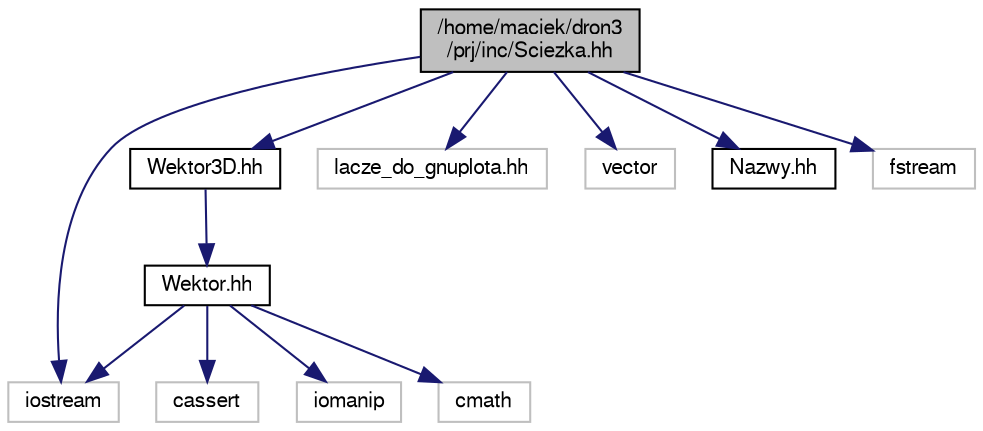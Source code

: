 digraph "/home/maciek/dron3/prj/inc/Sciezka.hh"
{
 // LATEX_PDF_SIZE
  edge [fontname="FreeSans",fontsize="10",labelfontname="FreeSans",labelfontsize="10"];
  node [fontname="FreeSans",fontsize="10",shape=record];
  Node1 [label="/home/maciek/dron3\l/prj/inc/Sciezka.hh",height=0.2,width=0.4,color="black", fillcolor="grey75", style="filled", fontcolor="black",tooltip="Ten plik zawiera definicję klasy Sciezka."];
  Node1 -> Node2 [color="midnightblue",fontsize="10",style="solid",fontname="FreeSans"];
  Node2 [label="Wektor3D.hh",height=0.2,width=0.4,color="black", fillcolor="white", style="filled",URL="$a00068.html",tooltip="Ten plik zawiera definicję klasy Wektor3D."];
  Node2 -> Node3 [color="midnightblue",fontsize="10",style="solid",fontname="FreeSans"];
  Node3 [label="Wektor.hh",height=0.2,width=0.4,color="black", fillcolor="white", style="filled",URL="$a00065.html",tooltip="Ten plik zawiera definicję szablonu Wektor<>"];
  Node3 -> Node4 [color="midnightblue",fontsize="10",style="solid",fontname="FreeSans"];
  Node4 [label="iostream",height=0.2,width=0.4,color="grey75", fillcolor="white", style="filled",tooltip=" "];
  Node3 -> Node5 [color="midnightblue",fontsize="10",style="solid",fontname="FreeSans"];
  Node5 [label="cassert",height=0.2,width=0.4,color="grey75", fillcolor="white", style="filled",tooltip=" "];
  Node3 -> Node6 [color="midnightblue",fontsize="10",style="solid",fontname="FreeSans"];
  Node6 [label="iomanip",height=0.2,width=0.4,color="grey75", fillcolor="white", style="filled",tooltip=" "];
  Node3 -> Node7 [color="midnightblue",fontsize="10",style="solid",fontname="FreeSans"];
  Node7 [label="cmath",height=0.2,width=0.4,color="grey75", fillcolor="white", style="filled",tooltip=" "];
  Node1 -> Node8 [color="midnightblue",fontsize="10",style="solid",fontname="FreeSans"];
  Node8 [label="lacze_do_gnuplota.hh",height=0.2,width=0.4,color="grey75", fillcolor="white", style="filled",tooltip=" "];
  Node1 -> Node9 [color="midnightblue",fontsize="10",style="solid",fontname="FreeSans"];
  Node9 [label="vector",height=0.2,width=0.4,color="grey75", fillcolor="white", style="filled",tooltip=" "];
  Node1 -> Node4 [color="midnightblue",fontsize="10",style="solid",fontname="FreeSans"];
  Node1 -> Node10 [color="midnightblue",fontsize="10",style="solid",fontname="FreeSans"];
  Node10 [label="Nazwy.hh",height=0.2,width=0.4,color="black", fillcolor="white", style="filled",URL="$a00047.html",tooltip="Ten plik zawiera nazwy poszczegolnych plikow jako makra."];
  Node1 -> Node11 [color="midnightblue",fontsize="10",style="solid",fontname="FreeSans"];
  Node11 [label="fstream",height=0.2,width=0.4,color="grey75", fillcolor="white", style="filled",tooltip=" "];
}
